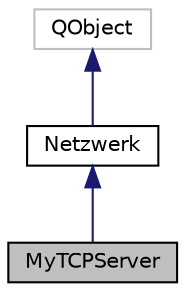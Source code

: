 digraph "MyTCPServer"
{
 // LATEX_PDF_SIZE
  edge [fontname="Helvetica",fontsize="10",labelfontname="Helvetica",labelfontsize="10"];
  node [fontname="Helvetica",fontsize="10",shape=record];
  Node1 [label="MyTCPServer",height=0.2,width=0.4,color="black", fillcolor="grey75", style="filled", fontcolor="black",tooltip="Handles the server-side TCP communication for the chess game."];
  Node2 -> Node1 [dir="back",color="midnightblue",fontsize="10",style="solid",fontname="Helvetica"];
  Node2 [label="Netzwerk",height=0.2,width=0.4,color="black", fillcolor="white", style="filled",URL="$classNetzwerk.html",tooltip="Manages network communication between players in the chess game."];
  Node3 -> Node2 [dir="back",color="midnightblue",fontsize="10",style="solid",fontname="Helvetica"];
  Node3 [label="QObject",height=0.2,width=0.4,color="grey75", fillcolor="white", style="filled",tooltip=" "];
}
